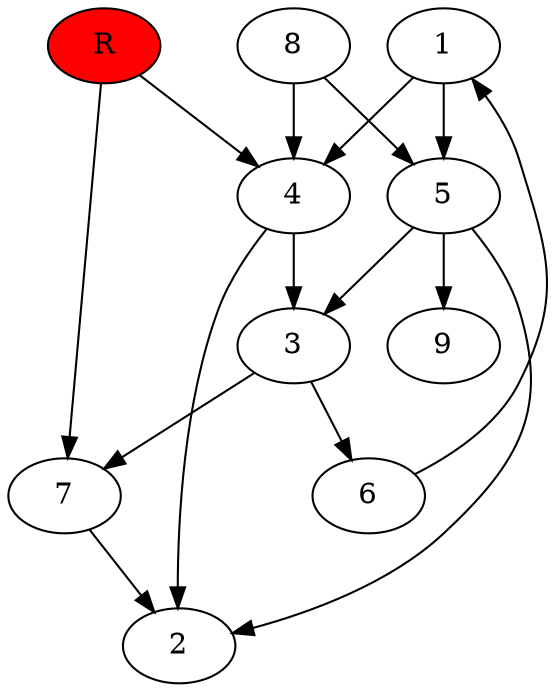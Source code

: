 digraph prb33435 {
	1
	2
	3
	4
	5
	6
	7
	8
	R [fillcolor="#ff0000" style=filled]
	1 -> 4
	1 -> 5
	3 -> 6
	3 -> 7
	4 -> 2
	4 -> 3
	5 -> 2
	5 -> 3
	5 -> 9
	6 -> 1
	7 -> 2
	8 -> 4
	8 -> 5
	R -> 4
	R -> 7
}
